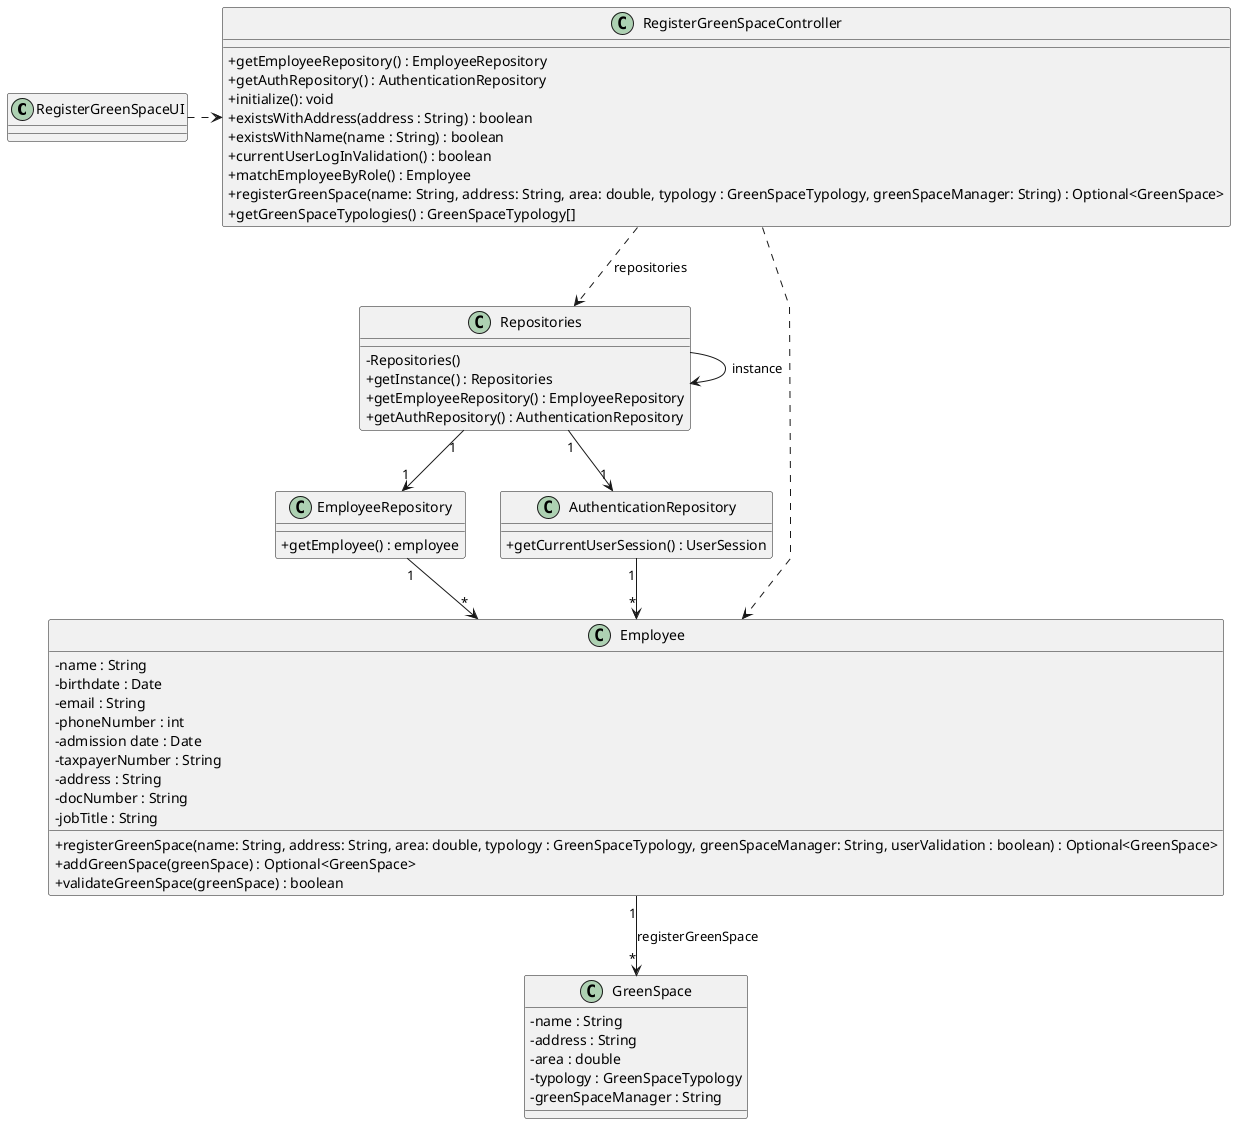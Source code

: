 @startuml
'skinparam monochrome true
skinparam packageStyle rectangle
skinparam shadowing false
skinparam linetype polyline
'skinparam linetype orto

skinparam classAttributeIconSize 0

'left to right direction

class RegisterGreenSpaceUI {

}

class RegisterGreenSpaceController {
    + getEmployeeRepository() : EmployeeRepository
    + getAuthRepository() : AuthenticationRepository
    + initialize(): void
    + existsWithAddress(address : String) : boolean
    + existsWithName(name : String) : boolean
    + currentUserLogInValidation() : boolean
    + matchEmployeeByRole() : Employee
    + registerGreenSpace(name: String, address: String, area: double, typology : GreenSpaceTypology, greenSpaceManager: String) : Optional<GreenSpace>
    + getGreenSpaceTypologies() : GreenSpaceTypology[]
    }

class Repositories {
     - Repositories()
     + getInstance() : Repositories
     + getEmployeeRepository() : EmployeeRepository
     + getAuthRepository() : AuthenticationRepository

}

class Employee {
    -name : String
    -birthdate : Date
    -email : String
    -phoneNumber : int
    -admission date : Date
    -taxpayerNumber : String
    -address : String
    -docNumber : String
    -jobTitle : String
    +registerGreenSpace(name: String, address: String, area: double, typology : GreenSpaceTypology, greenSpaceManager: String, userValidation : boolean) : Optional<GreenSpace>
    +addGreenSpace(greenSpace) : Optional<GreenSpace>
    +validateGreenSpace(greenSpace) : boolean

}

class EmployeeRepository {
    +getEmployee() : employee
}

class AuthenticationRepository {
    +getCurrentUserSession() : UserSession
}

class GreenSpace {
        -name : String
        -address : String
        -area : double
        -typology : GreenSpaceTypology
        - greenSpaceManager : String
}





RegisterGreenSpaceController ..> Repositories: repositories
RegisterGreenSpaceController ..> Employee
RegisterGreenSpaceUI .> RegisterGreenSpaceController
Repositories -> Repositories : instance
EmployeeRepository "1" --> "*" Employee
AuthenticationRepository "1" --> "*" Employee
Employee "1" --> "*" GreenSpace : registerGreenSpace
Repositories "1" --> "1" EmployeeRepository
Repositories "1" --> "1" AuthenticationRepository




@enduml